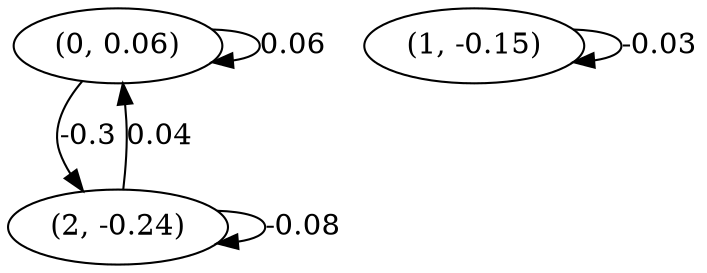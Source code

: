 digraph {
    0 [ label = "(0, 0.06)" ]
    1 [ label = "(1, -0.15)" ]
    2 [ label = "(2, -0.24)" ]
    0 -> 0 [ label = "0.06" ]
    1 -> 1 [ label = "-0.03" ]
    2 -> 2 [ label = "-0.08" ]
    2 -> 0 [ label = "0.04" ]
    0 -> 2 [ label = "-0.3" ]
}

